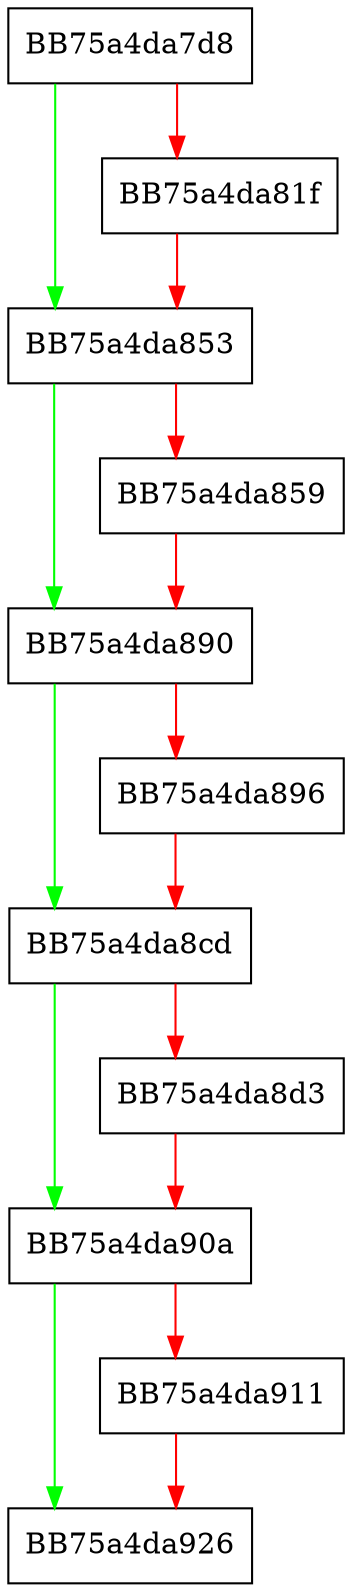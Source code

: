 digraph GetExpesiveOperations {
  node [shape="box"];
  graph [splines=ortho];
  BB75a4da7d8 -> BB75a4da853 [color="green"];
  BB75a4da7d8 -> BB75a4da81f [color="red"];
  BB75a4da81f -> BB75a4da853 [color="red"];
  BB75a4da853 -> BB75a4da890 [color="green"];
  BB75a4da853 -> BB75a4da859 [color="red"];
  BB75a4da859 -> BB75a4da890 [color="red"];
  BB75a4da890 -> BB75a4da8cd [color="green"];
  BB75a4da890 -> BB75a4da896 [color="red"];
  BB75a4da896 -> BB75a4da8cd [color="red"];
  BB75a4da8cd -> BB75a4da90a [color="green"];
  BB75a4da8cd -> BB75a4da8d3 [color="red"];
  BB75a4da8d3 -> BB75a4da90a [color="red"];
  BB75a4da90a -> BB75a4da926 [color="green"];
  BB75a4da90a -> BB75a4da911 [color="red"];
  BB75a4da911 -> BB75a4da926 [color="red"];
}